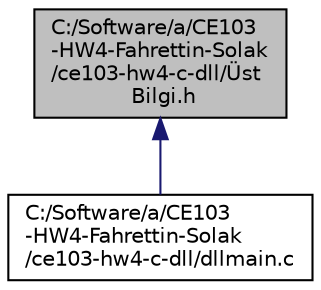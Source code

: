 digraph "C:/Software/a/CE103-HW4-Fahrettin-Solak/ce103-hw4-c-dll/Üst Bilgi.h"
{
 // INTERACTIVE_SVG=YES
 // LATEX_PDF_SIZE
  edge [fontname="Helvetica",fontsize="10",labelfontname="Helvetica",labelfontsize="10"];
  node [fontname="Helvetica",fontsize="10",shape=record];
  Node1 [label="C:/Software/a/CE103\l-HW4-Fahrettin-Solak\l/ce103-hw4-c-dll/Üst\l Bilgi.h",height=0.2,width=0.4,color="black", fillcolor="grey75", style="filled", fontcolor="black",tooltip=" "];
  Node1 -> Node2 [dir="back",color="midnightblue",fontsize="10",style="solid"];
  Node2 [label="C:/Software/a/CE103\l-HW4-Fahrettin-Solak\l/ce103-hw4-c-dll/dllmain.c",height=0.2,width=0.4,color="black", fillcolor="white", style="filled",URL="$d6/d5b/a00026.html",tooltip=" "];
}
